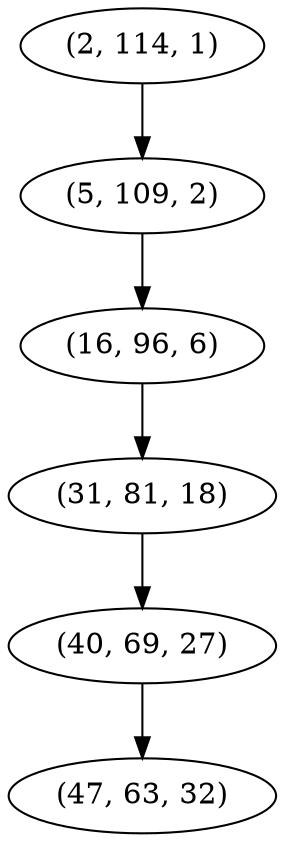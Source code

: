 digraph tree {
    "(2, 114, 1)";
    "(5, 109, 2)";
    "(16, 96, 6)";
    "(31, 81, 18)";
    "(40, 69, 27)";
    "(47, 63, 32)";
    "(2, 114, 1)" -> "(5, 109, 2)";
    "(5, 109, 2)" -> "(16, 96, 6)";
    "(16, 96, 6)" -> "(31, 81, 18)";
    "(31, 81, 18)" -> "(40, 69, 27)";
    "(40, 69, 27)" -> "(47, 63, 32)";
}

